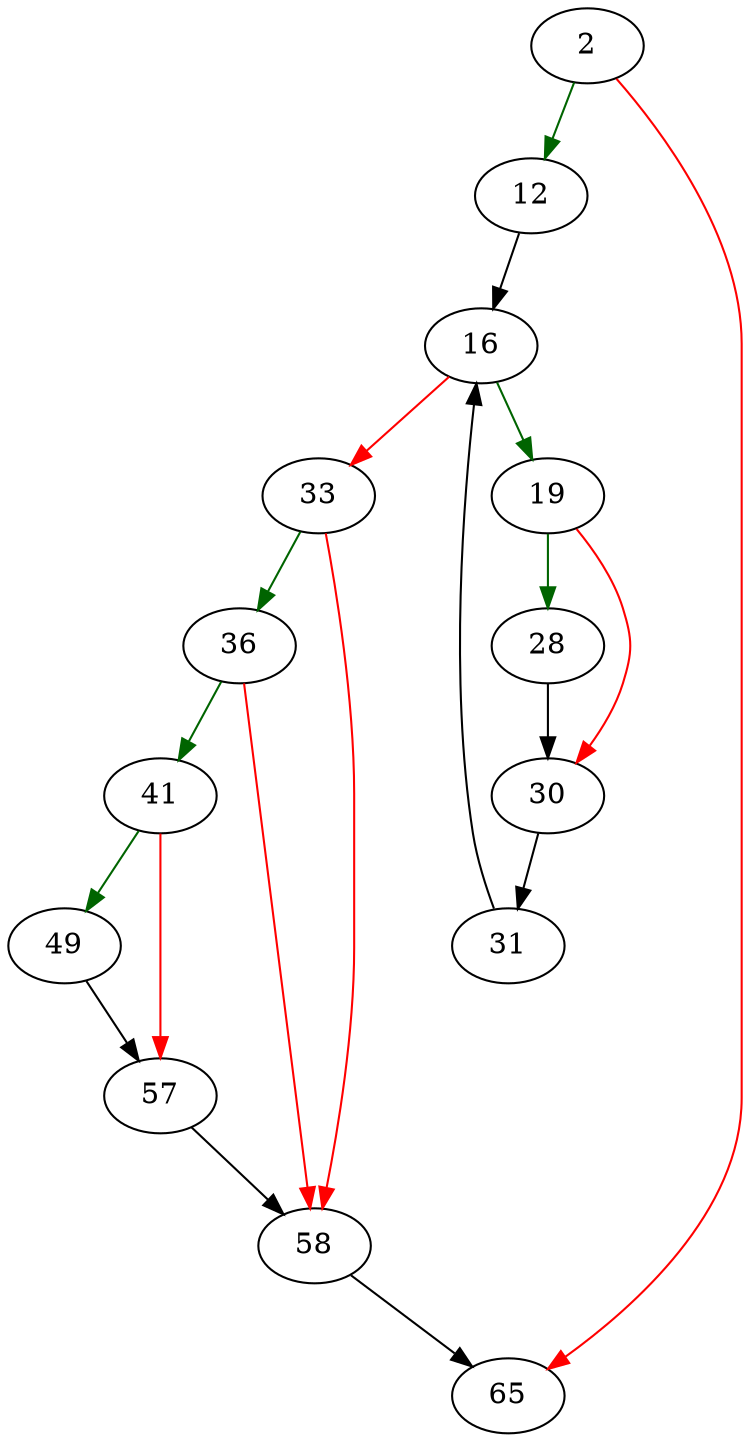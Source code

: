 strict digraph "sqlite3PcacheTruncate" {
	// Node definitions.
	2 [entry=true];
	12;
	65;
	16;
	19;
	33;
	28;
	30;
	31;
	36;
	58;
	41;
	49;
	57;

	// Edge definitions.
	2 -> 12 [
		color=darkgreen
		cond=true
	];
	2 -> 65 [
		color=red
		cond=false
	];
	12 -> 16;
	16 -> 19 [
		color=darkgreen
		cond=true
	];
	16 -> 33 [
		color=red
		cond=false
	];
	19 -> 28 [
		color=darkgreen
		cond=true
	];
	19 -> 30 [
		color=red
		cond=false
	];
	33 -> 36 [
		color=darkgreen
		cond=true
	];
	33 -> 58 [
		color=red
		cond=false
	];
	28 -> 30;
	30 -> 31;
	31 -> 16;
	36 -> 58 [
		color=red
		cond=false
	];
	36 -> 41 [
		color=darkgreen
		cond=true
	];
	58 -> 65;
	41 -> 49 [
		color=darkgreen
		cond=true
	];
	41 -> 57 [
		color=red
		cond=false
	];
	49 -> 57;
	57 -> 58;
}